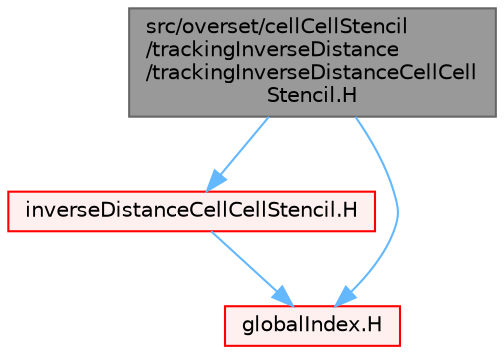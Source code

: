 digraph "src/overset/cellCellStencil/trackingInverseDistance/trackingInverseDistanceCellCellStencil.H"
{
 // LATEX_PDF_SIZE
  bgcolor="transparent";
  edge [fontname=Helvetica,fontsize=10,labelfontname=Helvetica,labelfontsize=10];
  node [fontname=Helvetica,fontsize=10,shape=box,height=0.2,width=0.4];
  Node1 [id="Node000001",label="src/overset/cellCellStencil\l/trackingInverseDistance\l/trackingInverseDistanceCellCell\lStencil.H",height=0.2,width=0.4,color="gray40", fillcolor="grey60", style="filled", fontcolor="black",tooltip=" "];
  Node1 -> Node2 [id="edge1_Node000001_Node000002",color="steelblue1",style="solid",tooltip=" "];
  Node2 [id="Node000002",label="inverseDistanceCellCellStencil.H",height=0.2,width=0.4,color="red", fillcolor="#FFF0F0", style="filled",URL="$inverseDistanceCellCellStencil_8H.html",tooltip=" "];
  Node2 -> Node403 [id="edge2_Node000002_Node000403",color="steelblue1",style="solid",tooltip=" "];
  Node403 [id="Node000403",label="globalIndex.H",height=0.2,width=0.4,color="red", fillcolor="#FFF0F0", style="filled",URL="$globalIndex_8H.html",tooltip=" "];
  Node1 -> Node403 [id="edge3_Node000001_Node000403",color="steelblue1",style="solid",tooltip=" "];
}
